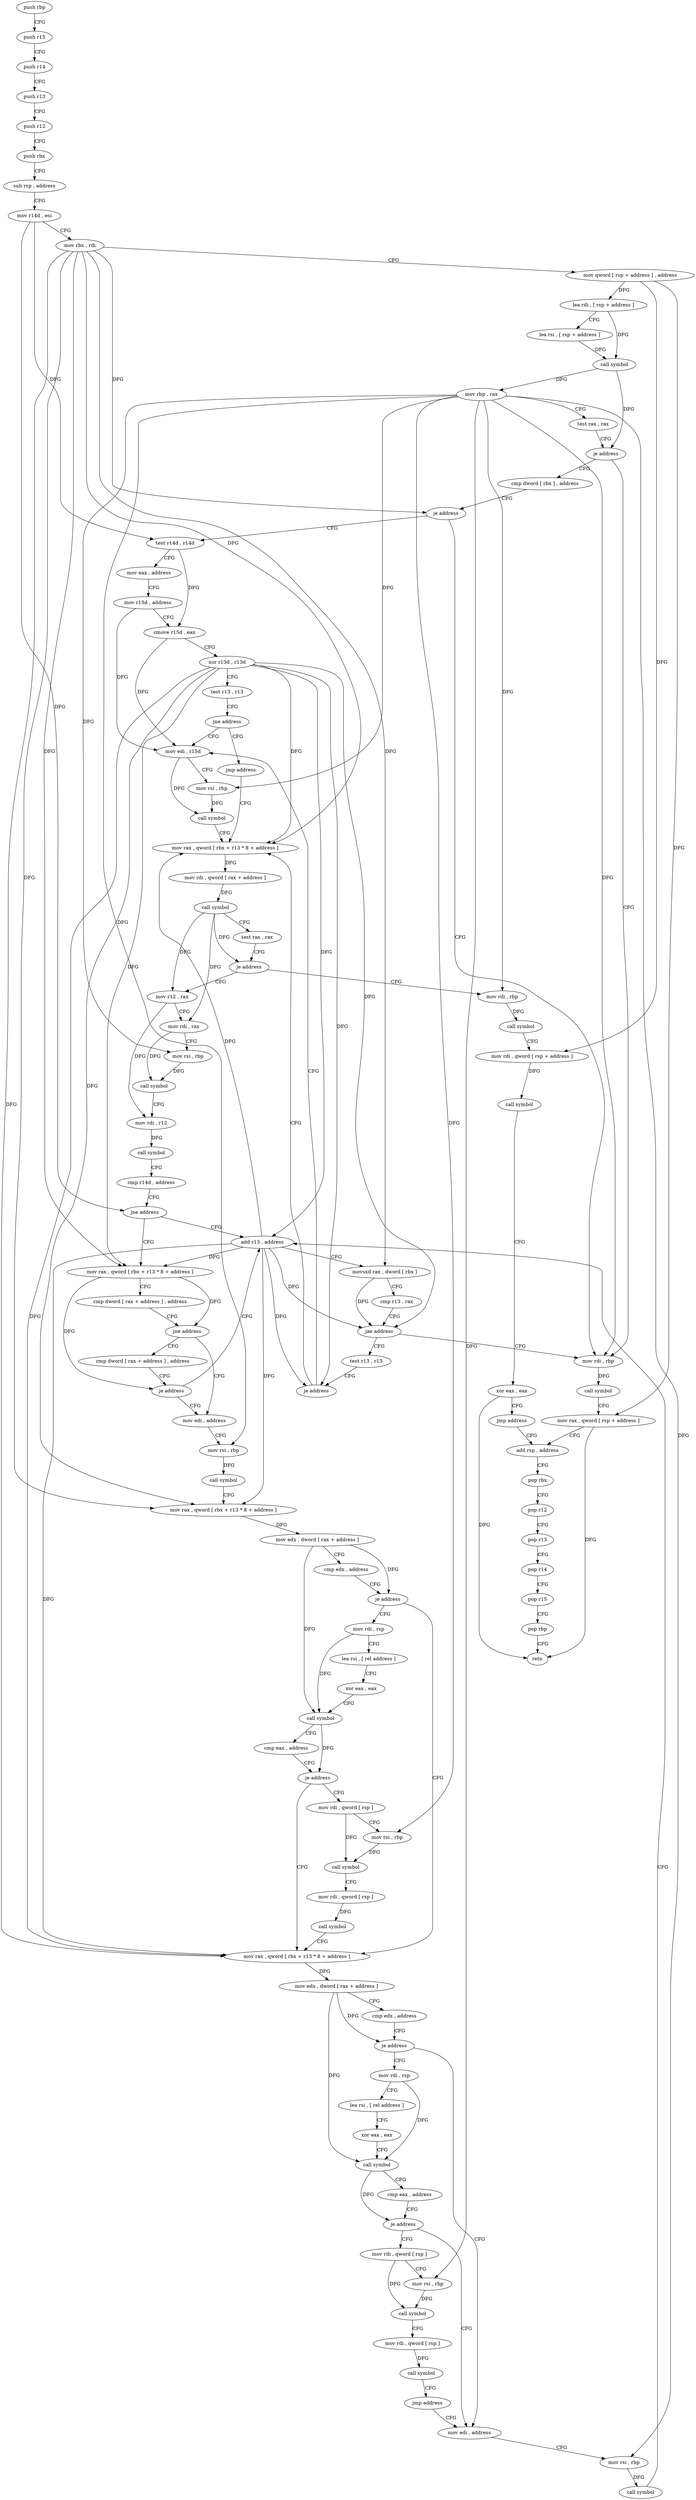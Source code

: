 digraph "func" {
"143328" [label = "push rbp" ]
"143329" [label = "push r15" ]
"143331" [label = "push r14" ]
"143333" [label = "push r13" ]
"143335" [label = "push r12" ]
"143337" [label = "push rbx" ]
"143338" [label = "sub rsp , address" ]
"143342" [label = "mov r14d , esi" ]
"143345" [label = "mov rbx , rdi" ]
"143348" [label = "mov qword [ rsp + address ] , address" ]
"143357" [label = "lea rdi , [ rsp + address ]" ]
"143362" [label = "lea rsi , [ rsp + address ]" ]
"143367" [label = "call symbol" ]
"143372" [label = "mov rbp , rax" ]
"143375" [label = "test rax , rax" ]
"143378" [label = "je address" ]
"143675" [label = "mov rdi , rbp" ]
"143384" [label = "cmp dword [ rbx ] , address" ]
"143678" [label = "call symbol" ]
"143683" [label = "mov rax , qword [ rsp + address ]" ]
"143688" [label = "add rsp , address" ]
"143387" [label = "je address" ]
"143393" [label = "test r14d , r14d" ]
"143396" [label = "mov eax , address" ]
"143401" [label = "mov r15d , address" ]
"143407" [label = "cmove r15d , eax" ]
"143411" [label = "xor r13d , r13d" ]
"143414" [label = "test r13 , r13" ]
"143417" [label = "jne address" ]
"143458" [label = "mov edi , r15d" ]
"143419" [label = "jmp address" ]
"143461" [label = "mov rsi , rbp" ]
"143464" [label = "call symbol" ]
"143469" [label = "mov rax , qword [ rbx + r13 * 8 + address ]" ]
"143703" [label = "mov rdi , rbp" ]
"143706" [label = "call symbol" ]
"143711" [label = "mov rdi , qword [ rsp + address ]" ]
"143716" [label = "call symbol" ]
"143721" [label = "xor eax , eax" ]
"143723" [label = "jmp address" ]
"143492" [label = "mov r12 , rax" ]
"143495" [label = "mov rdi , rax" ]
"143498" [label = "mov rsi , rbp" ]
"143501" [label = "call symbol" ]
"143506" [label = "mov rdi , r12" ]
"143509" [label = "call symbol" ]
"143514" [label = "cmp r14d , address" ]
"143518" [label = "jne address" ]
"143437" [label = "add r13 , address" ]
"143520" [label = "mov rax , qword [ rbx + r13 * 8 + address ]" ]
"143474" [label = "mov rdi , qword [ rax + address ]" ]
"143478" [label = "call symbol" ]
"143483" [label = "test rax , rax" ]
"143486" [label = "je address" ]
"143692" [label = "pop rbx" ]
"143693" [label = "pop r12" ]
"143695" [label = "pop r13" ]
"143697" [label = "pop r14" ]
"143699" [label = "pop r15" ]
"143701" [label = "pop rbp" ]
"143702" [label = "retn" ]
"143441" [label = "movsxd rax , dword [ rbx ]" ]
"143444" [label = "cmp r13 , rax" ]
"143447" [label = "jae address" ]
"143453" [label = "test r13 , r13" ]
"143525" [label = "cmp dword [ rax + address ] , address" ]
"143529" [label = "jne address" ]
"143537" [label = "mov edi , address" ]
"143531" [label = "cmp dword [ rax + address ] , address" ]
"143456" [label = "je address" ]
"143542" [label = "mov rsi , rbp" ]
"143545" [label = "call symbol" ]
"143550" [label = "mov rax , qword [ rbx + r13 * 8 + address ]" ]
"143555" [label = "mov edx , dword [ rax + address ]" ]
"143558" [label = "cmp edx , address" ]
"143561" [label = "je address" ]
"143606" [label = "mov rax , qword [ rbx + r13 * 8 + address ]" ]
"143563" [label = "mov rdi , rsp" ]
"143535" [label = "je address" ]
"143611" [label = "mov edx , dword [ rax + address ]" ]
"143614" [label = "cmp edx , address" ]
"143617" [label = "je address" ]
"143424" [label = "mov edi , address" ]
"143623" [label = "mov rdi , rsp" ]
"143566" [label = "lea rsi , [ rel address ]" ]
"143573" [label = "xor eax , eax" ]
"143575" [label = "call symbol" ]
"143580" [label = "cmp eax , address" ]
"143583" [label = "je address" ]
"143585" [label = "mov rdi , qword [ rsp ]" ]
"143429" [label = "mov rsi , rbp" ]
"143432" [label = "call symbol" ]
"143626" [label = "lea rsi , [ rel address ]" ]
"143633" [label = "xor eax , eax" ]
"143635" [label = "call symbol" ]
"143640" [label = "cmp eax , address" ]
"143643" [label = "je address" ]
"143649" [label = "mov rdi , qword [ rsp ]" ]
"143589" [label = "mov rsi , rbp" ]
"143592" [label = "call symbol" ]
"143597" [label = "mov rdi , qword [ rsp ]" ]
"143601" [label = "call symbol" ]
"143653" [label = "mov rsi , rbp" ]
"143656" [label = "call symbol" ]
"143661" [label = "mov rdi , qword [ rsp ]" ]
"143665" [label = "call symbol" ]
"143670" [label = "jmp address" ]
"143328" -> "143329" [ label = "CFG" ]
"143329" -> "143331" [ label = "CFG" ]
"143331" -> "143333" [ label = "CFG" ]
"143333" -> "143335" [ label = "CFG" ]
"143335" -> "143337" [ label = "CFG" ]
"143337" -> "143338" [ label = "CFG" ]
"143338" -> "143342" [ label = "CFG" ]
"143342" -> "143345" [ label = "CFG" ]
"143342" -> "143393" [ label = "DFG" ]
"143342" -> "143518" [ label = "DFG" ]
"143345" -> "143348" [ label = "CFG" ]
"143345" -> "143387" [ label = "DFG" ]
"143345" -> "143469" [ label = "DFG" ]
"143345" -> "143441" [ label = "DFG" ]
"143345" -> "143520" [ label = "DFG" ]
"143345" -> "143550" [ label = "DFG" ]
"143345" -> "143606" [ label = "DFG" ]
"143348" -> "143357" [ label = "DFG" ]
"143348" -> "143683" [ label = "DFG" ]
"143348" -> "143711" [ label = "DFG" ]
"143357" -> "143362" [ label = "CFG" ]
"143357" -> "143367" [ label = "DFG" ]
"143362" -> "143367" [ label = "DFG" ]
"143367" -> "143372" [ label = "DFG" ]
"143367" -> "143378" [ label = "DFG" ]
"143372" -> "143375" [ label = "CFG" ]
"143372" -> "143675" [ label = "DFG" ]
"143372" -> "143461" [ label = "DFG" ]
"143372" -> "143703" [ label = "DFG" ]
"143372" -> "143498" [ label = "DFG" ]
"143372" -> "143542" [ label = "DFG" ]
"143372" -> "143429" [ label = "DFG" ]
"143372" -> "143589" [ label = "DFG" ]
"143372" -> "143653" [ label = "DFG" ]
"143375" -> "143378" [ label = "CFG" ]
"143378" -> "143675" [ label = "CFG" ]
"143378" -> "143384" [ label = "CFG" ]
"143675" -> "143678" [ label = "DFG" ]
"143384" -> "143387" [ label = "CFG" ]
"143678" -> "143683" [ label = "CFG" ]
"143683" -> "143688" [ label = "CFG" ]
"143683" -> "143702" [ label = "DFG" ]
"143688" -> "143692" [ label = "CFG" ]
"143387" -> "143675" [ label = "CFG" ]
"143387" -> "143393" [ label = "CFG" ]
"143393" -> "143396" [ label = "CFG" ]
"143393" -> "143407" [ label = "DFG" ]
"143396" -> "143401" [ label = "CFG" ]
"143401" -> "143407" [ label = "CFG" ]
"143401" -> "143458" [ label = "DFG" ]
"143407" -> "143411" [ label = "CFG" ]
"143407" -> "143458" [ label = "DFG" ]
"143411" -> "143414" [ label = "CFG" ]
"143411" -> "143469" [ label = "DFG" ]
"143411" -> "143437" [ label = "DFG" ]
"143411" -> "143447" [ label = "DFG" ]
"143411" -> "143520" [ label = "DFG" ]
"143411" -> "143456" [ label = "DFG" ]
"143411" -> "143550" [ label = "DFG" ]
"143411" -> "143606" [ label = "DFG" ]
"143414" -> "143417" [ label = "CFG" ]
"143417" -> "143458" [ label = "CFG" ]
"143417" -> "143419" [ label = "CFG" ]
"143458" -> "143461" [ label = "CFG" ]
"143458" -> "143464" [ label = "DFG" ]
"143419" -> "143469" [ label = "CFG" ]
"143461" -> "143464" [ label = "DFG" ]
"143464" -> "143469" [ label = "CFG" ]
"143469" -> "143474" [ label = "DFG" ]
"143703" -> "143706" [ label = "DFG" ]
"143706" -> "143711" [ label = "CFG" ]
"143711" -> "143716" [ label = "DFG" ]
"143716" -> "143721" [ label = "CFG" ]
"143721" -> "143723" [ label = "CFG" ]
"143721" -> "143702" [ label = "DFG" ]
"143723" -> "143688" [ label = "CFG" ]
"143492" -> "143495" [ label = "CFG" ]
"143492" -> "143506" [ label = "DFG" ]
"143495" -> "143498" [ label = "CFG" ]
"143495" -> "143501" [ label = "DFG" ]
"143498" -> "143501" [ label = "DFG" ]
"143501" -> "143506" [ label = "CFG" ]
"143506" -> "143509" [ label = "DFG" ]
"143509" -> "143514" [ label = "CFG" ]
"143514" -> "143518" [ label = "CFG" ]
"143518" -> "143437" [ label = "CFG" ]
"143518" -> "143520" [ label = "CFG" ]
"143437" -> "143441" [ label = "CFG" ]
"143437" -> "143469" [ label = "DFG" ]
"143437" -> "143447" [ label = "DFG" ]
"143437" -> "143520" [ label = "DFG" ]
"143437" -> "143456" [ label = "DFG" ]
"143437" -> "143550" [ label = "DFG" ]
"143437" -> "143606" [ label = "DFG" ]
"143520" -> "143525" [ label = "CFG" ]
"143520" -> "143529" [ label = "DFG" ]
"143520" -> "143535" [ label = "DFG" ]
"143474" -> "143478" [ label = "DFG" ]
"143478" -> "143483" [ label = "CFG" ]
"143478" -> "143486" [ label = "DFG" ]
"143478" -> "143492" [ label = "DFG" ]
"143478" -> "143495" [ label = "DFG" ]
"143483" -> "143486" [ label = "CFG" ]
"143486" -> "143703" [ label = "CFG" ]
"143486" -> "143492" [ label = "CFG" ]
"143692" -> "143693" [ label = "CFG" ]
"143693" -> "143695" [ label = "CFG" ]
"143695" -> "143697" [ label = "CFG" ]
"143697" -> "143699" [ label = "CFG" ]
"143699" -> "143701" [ label = "CFG" ]
"143701" -> "143702" [ label = "CFG" ]
"143441" -> "143444" [ label = "CFG" ]
"143441" -> "143447" [ label = "DFG" ]
"143444" -> "143447" [ label = "CFG" ]
"143447" -> "143675" [ label = "CFG" ]
"143447" -> "143453" [ label = "CFG" ]
"143453" -> "143456" [ label = "CFG" ]
"143525" -> "143529" [ label = "CFG" ]
"143529" -> "143537" [ label = "CFG" ]
"143529" -> "143531" [ label = "CFG" ]
"143537" -> "143542" [ label = "CFG" ]
"143531" -> "143535" [ label = "CFG" ]
"143456" -> "143469" [ label = "CFG" ]
"143456" -> "143458" [ label = "CFG" ]
"143542" -> "143545" [ label = "DFG" ]
"143545" -> "143550" [ label = "CFG" ]
"143550" -> "143555" [ label = "DFG" ]
"143555" -> "143558" [ label = "CFG" ]
"143555" -> "143561" [ label = "DFG" ]
"143555" -> "143575" [ label = "DFG" ]
"143558" -> "143561" [ label = "CFG" ]
"143561" -> "143606" [ label = "CFG" ]
"143561" -> "143563" [ label = "CFG" ]
"143606" -> "143611" [ label = "DFG" ]
"143563" -> "143566" [ label = "CFG" ]
"143563" -> "143575" [ label = "DFG" ]
"143535" -> "143437" [ label = "CFG" ]
"143535" -> "143537" [ label = "CFG" ]
"143611" -> "143614" [ label = "CFG" ]
"143611" -> "143617" [ label = "DFG" ]
"143611" -> "143635" [ label = "DFG" ]
"143614" -> "143617" [ label = "CFG" ]
"143617" -> "143424" [ label = "CFG" ]
"143617" -> "143623" [ label = "CFG" ]
"143424" -> "143429" [ label = "CFG" ]
"143623" -> "143626" [ label = "CFG" ]
"143623" -> "143635" [ label = "DFG" ]
"143566" -> "143573" [ label = "CFG" ]
"143573" -> "143575" [ label = "CFG" ]
"143575" -> "143580" [ label = "CFG" ]
"143575" -> "143583" [ label = "DFG" ]
"143580" -> "143583" [ label = "CFG" ]
"143583" -> "143606" [ label = "CFG" ]
"143583" -> "143585" [ label = "CFG" ]
"143585" -> "143589" [ label = "CFG" ]
"143585" -> "143592" [ label = "DFG" ]
"143429" -> "143432" [ label = "DFG" ]
"143432" -> "143437" [ label = "CFG" ]
"143626" -> "143633" [ label = "CFG" ]
"143633" -> "143635" [ label = "CFG" ]
"143635" -> "143640" [ label = "CFG" ]
"143635" -> "143643" [ label = "DFG" ]
"143640" -> "143643" [ label = "CFG" ]
"143643" -> "143424" [ label = "CFG" ]
"143643" -> "143649" [ label = "CFG" ]
"143649" -> "143653" [ label = "CFG" ]
"143649" -> "143656" [ label = "DFG" ]
"143589" -> "143592" [ label = "DFG" ]
"143592" -> "143597" [ label = "CFG" ]
"143597" -> "143601" [ label = "DFG" ]
"143601" -> "143606" [ label = "CFG" ]
"143653" -> "143656" [ label = "DFG" ]
"143656" -> "143661" [ label = "CFG" ]
"143661" -> "143665" [ label = "DFG" ]
"143665" -> "143670" [ label = "CFG" ]
"143670" -> "143424" [ label = "CFG" ]
}
